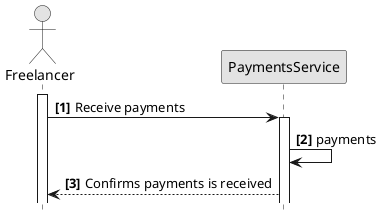 @startuml
hide footbox
autonumber "<b>[0]"
skinparam monochrome true

actor Freelancer
participant PaymentsService

activate Freelancer
Freelancer -> PaymentsService: Receive payments

activate PaymentsService
PaymentsService -> PaymentsService: payments
PaymentsService --> Freelancer: Confirms payments is received

@enduml